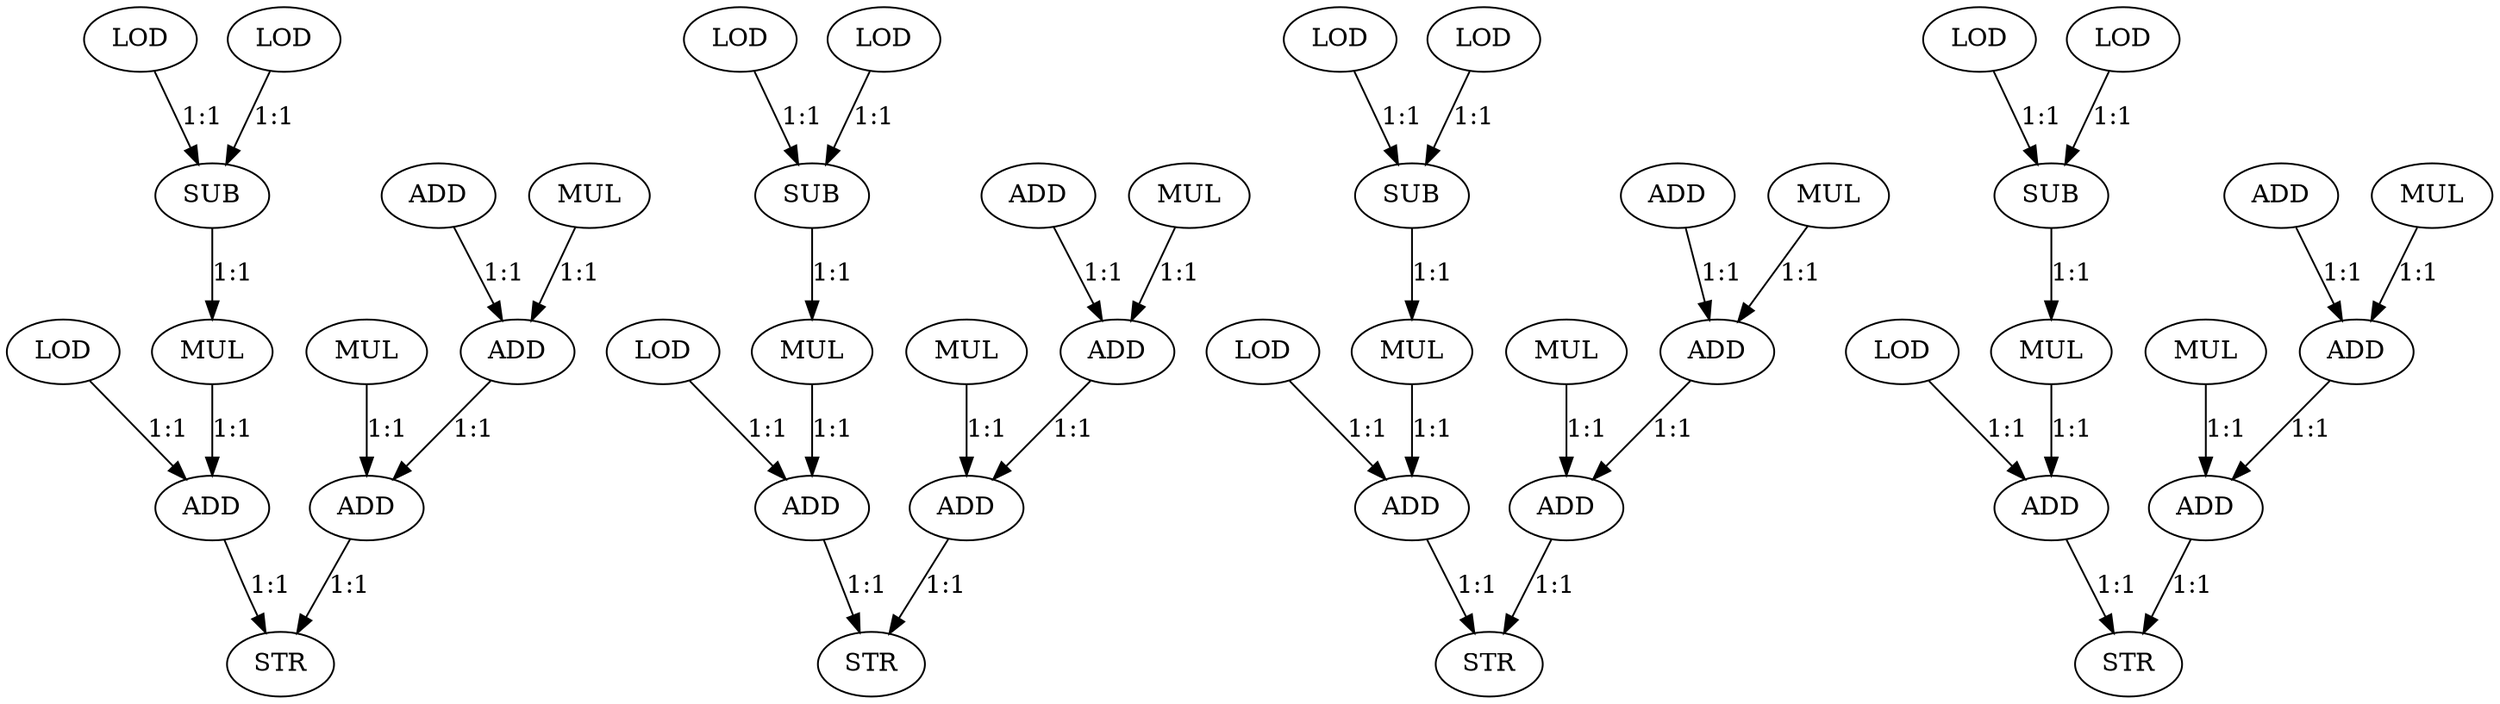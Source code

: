 digraph  {
   0 [label="LOD"];
   1 [label="LOD"];
   2 [label="LOD"];
   3 [label="SUB"];
   4 [label="MUL"];
   5 [label="ADD"];
   6 [label="MUL"];
   7 [label="MUL"];
   8 [label="ADD"];
   9 [label="ADD"];
   10 [label="ADD"];
   11 [label="STR"];
   12 [label="LOD"];
   13 [label="LOD"];
   14 [label="LOD"];
   15 [label="SUB"];
   16 [label="MUL"];
   17 [label="ADD"];
   18 [label="MUL"];
   19 [label="MUL"];
   20 [label="ADD"];
   21 [label="ADD"];
   22 [label="ADD"];
   23 [label="STR"];
   24 [label="LOD"];
   25 [label="LOD"];
   26 [label="LOD"];
   27 [label="SUB"];
   28 [label="MUL"];
   29 [label="ADD"];
   30 [label="MUL"];
   31 [label="MUL"];
   32 [label="ADD"];
   33 [label="ADD"];
   34 [label="ADD"];
   35 [label="STR"];
   36 [label="LOD"];
   37 [label="LOD"];
   38 [label="LOD"];
   39 [label="SUB"];
   40 [label="MUL"];
   41 [label="ADD"];
   42 [label="MUL"];
   43 [label="MUL"];
   44 [label="ADD"];
   45 [label="ADD"];
   46 [label="ADD"];
   47 [label="STR"];

   0->5 [label="1:1"]
   1->3 [label="1:1"]
   2->3 [label="1:1"]
   3->4 [label="1:1"]
   4->5 [label="1:1"]
   5->11 [label="1:1"]
   6->10 [label="1:1"]
   7->9 [label="1:1"]
   8->9 [label="1:1"]
   9->10 [label="1:1"]
   10->11 [label="1:1"]
   12->17 [label="1:1"]
   13->15 [label="1:1"]
   14->15 [label="1:1"]
   15->16 [label="1:1"]
   16->17 [label="1:1"]
   17->23 [label="1:1"]
   18->22 [label="1:1"]
   19->21 [label="1:1"]
   20->21 [label="1:1"]
   21->22 [label="1:1"]
   22->23 [label="1:1"]
   24->29 [label="1:1"]
   25->27 [label="1:1"]
   26->27 [label="1:1"]
   27->28 [label="1:1"]
   28->29 [label="1:1"]
   29->35 [label="1:1"]
   30->34 [label="1:1"]
   31->33 [label="1:1"]
   32->33 [label="1:1"]
   33->34 [label="1:1"]
   34->35 [label="1:1"]
   36->41 [label="1:1"]
   37->39 [label="1:1"]
   38->39 [label="1:1"]
   39->40 [label="1:1"]
   40->41 [label="1:1"]
   41->47 [label="1:1"]
   42->46 [label="1:1"]
   43->45 [label="1:1"]
   44->45 [label="1:1"]
   45->46 [label="1:1"]
   46->47 [label="1:1"]
}
